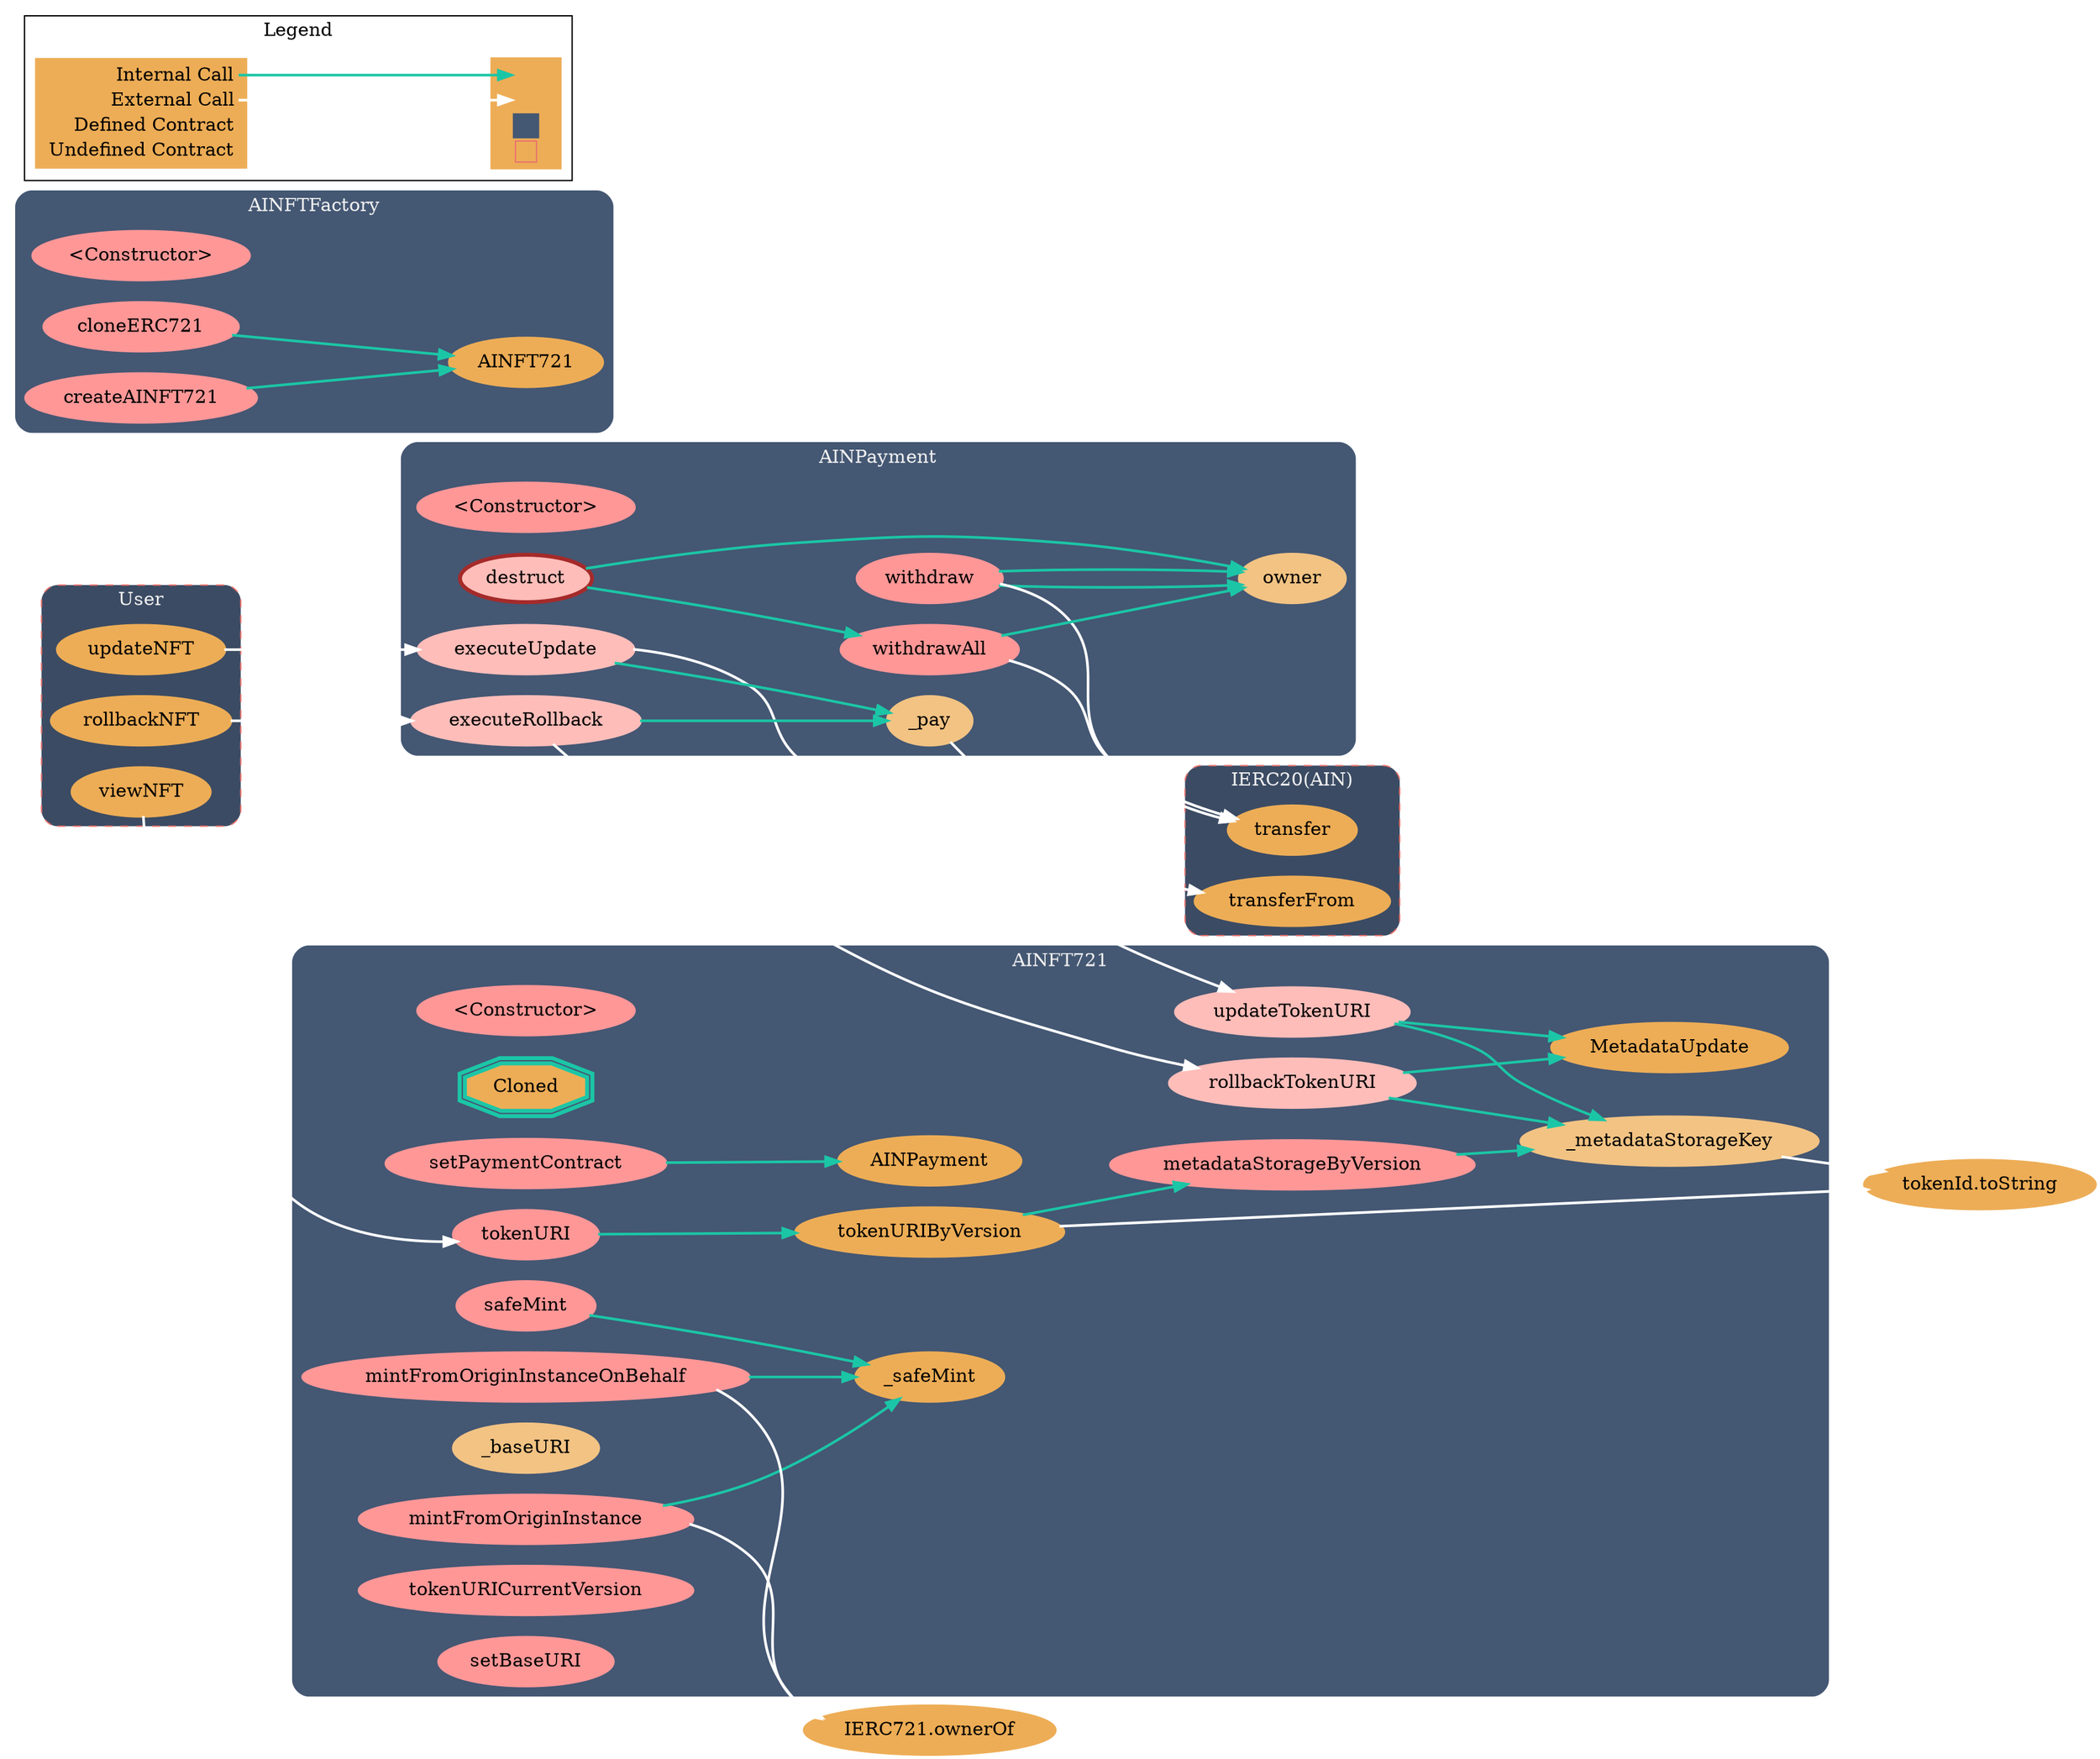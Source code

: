 digraph G {
  graph [ ratio = "auto", page = "100", compound =true, bgcolor = "white" ];
  node [ style = "filled", fillcolor = "#edad56", color = "#edad56", penwidth =3 ];
  edge [ color = "#fcfcfc", penwidth =2, fontname = "helvetica Neue Ultra Light" ];
subgraph "clusterAINFT721" {
  graph [ label = "AINFT721", color = "#445773", fontcolor = "#f0f0f0", style = "rounded", bgcolor = "#445773" ];
  "AINFT721.<Constructor>" [ label = "<Constructor>", color = "#FF9797", fillcolor = "#FF9797" ];
  "AINFT721.Cloned" [ label = "Cloned", color = "#1bc6a6", shape =doubleoctagon ];
  "AINFT721.mintFromOriginInstance" [ label = "mintFromOriginInstance", color = "#FF9797", fillcolor = "#FF9797" ];
  "AINFT721.mintFromOriginInstanceOnBehalf" [ label = "mintFromOriginInstanceOnBehalf", color = "#FF9797", fillcolor = "#FF9797" ];
  "AINFT721.setPaymentContract" [ label = "setPaymentContract", color = "#FF9797", fillcolor = "#FF9797" ];
  "AINFT721.safeMint" [ label = "safeMint", color = "#FF9797", fillcolor = "#FF9797" ];
  "AINFT721._baseURI" [ label = "_baseURI", color = "#f2c383", fillcolor = "#f2c383" ];
  "AINFT721.tokenURI" [ label = "tokenURI", color = "#FF9797", fillcolor = "#FF9797" ];
  "AINFT721._metadataStorageKey" [ label = "_metadataStorageKey", color = "#f2c383", fillcolor = "#f2c383" ];
  "AINFT721.metadataStorageByVersion" [ label = "metadataStorageByVersion", color = "#FF9797", fillcolor = "#FF9797" ];
  "AINFT721.tokenURICurrentVersion" [ label = "tokenURICurrentVersion", color = "#FF9797", fillcolor = "#FF9797" ];
  "AINFT721.tokenURIByVersion" [ label = "tokenURIByVersion" ];
  "AINFT721.setBaseURI" [ label = "setBaseURI", color = "#FF9797", fillcolor = "#FF9797" ];
  "AINFT721.updateTokenURI" [ label = "updateTokenURI", color = "#ffbdb9", fillcolor = "#ffbdb9" ];
  "AINFT721.rollbackTokenURI" [ label = "rollbackTokenURI", color = "#ffbdb9", fillcolor = "#ffbdb9" ];
  "AINFT721._safeMint" [ label = "_safeMint" ];
  "AINFT721.MetadataUpdate" [ label = "MetadataUpdate" ];
  "AINFT721.AINPayment" [ label = "AINPayment" ];

}

subgraph "clusterAINFTFactory" {
  graph [ label = "AINFTFactory", color = "#445773", fontcolor = "#f0f0f0", style = "rounded", bgcolor = "#445773" ];
  "AINFTFactory.<Constructor>" [ label = "<Constructor>", color = "#FF9797", fillcolor = "#FF9797" ];
  "AINFTFactory.cloneERC721" [ label = "cloneERC721", color = "#FF9797", fillcolor = "#FF9797" ];
  "AINFTFactory.createAINFT721" [ label = "createAINFT721", color = "#FF9797", fillcolor = "#FF9797" ];
  "AINFTFactory.address" [ label = "AINFT721" ];
}

subgraph "clusterAINPayment" {
  graph [ label = "AINPayment", color = "#445773", fontcolor = "#f0f0f0", style = "rounded", bgcolor = "#445773" ];
  "AINPayment.<Constructor>" [ label = "<Constructor>", color = "#FF9797", fillcolor = "#FF9797" ];
  "AINPayment._pay" [ label = "_pay", color = "#f2c383", fillcolor = "#f2c383" ];
  "AINPayment.executeUpdate" [ label = "executeUpdate", color = "#ffbdb9", fillcolor = "#ffbdb9" ];
  "AINPayment.executeRollback" [ label = "executeRollback", color = "#ffbdb9", fillcolor = "#ffbdb9" ];
  "AINPayment.withdraw" [ label = "withdraw", color = "#FF9797", fillcolor = "#FF9797" ];
  "AINPayment.withdrawAll" [ label = "withdrawAll", color = "#FF9797", fillcolor = "#FF9797" ];
  "AINPayment.destruct" [ label = "destruct", color = "brown", fillcolor = "#ffbdb9" ];
  "AINPayment.owner" [ label = "owner", color = "#f2c383", fillcolor = "#f2c383" ];
}

subgraph "clusterIERC20" {
  graph [ label = "IERC20(AIN)", color = "#e8726d", fontcolor = "#f0f0f0", style = "rounded,dashed", bgcolor = "#3b4b63" ];
  "IERC20.transferFrom" [ label = "transferFrom" ];
  "IERC20.transfer" [ label = "transfer" ];
}

subgraph "cluster_user" {
  graph [ label = "User", color = "#e8726d", fontcolor = "#f0f0f0", style = "rounded,dashed", bgcolor = "#3b4b63" ];
  "User.updateNFT" [label = "updateNFT"];
  "User.rollbackNFT" [label = "rollbackNFT"];
  "User.viewNFT" [label = "viewNFT"];
}

  "AINFT721.<Constructor>";
  "AINFT721.AINPayment";
  "AINFT721.mintFromOriginInstance";
  "IERC721.ownerOf";
  "AINFT721._safeMint";
  "AINFT721.mintFromOriginInstanceOnBehalf";
  "AINFT721.setPaymentContract";
  "AINFT721.safeMint";
  "AINFT721.tokenURI";
  "AINFT721.tokenURIByVersion";
  "AINFT721._metadataStorageKey";
  "tokenId.toString";
  "AINFT721.metadataStorageByVersion";
  "AINFT721.tokenURICurrentVersion";
  "AINFT721.updateTokenURI";
  "AINFT721.MetadataUpdate";
  "AINFT721.rollbackTokenURI";
  "AINFTFactory.cloneERC721";
  "AINFTFactory.address";
  "AINFTFactory.createAINFT721";
  "AINPayment.<Constructor>";
  "AINPayment._pay";
  "IERC20.transferFrom";
  "AINPayment.executeUpdate";
  "AINPayment.executeRollback";
  "AINPayment.withdraw";
  "AINPayment.owner";
  "IERC20.transfer";
  "AINPayment.withdrawAll";
  "AINPayment.destruct";
  "User.updateNFT";
  "User.rollbackNFT";
  "User.viewNFT";
  "User.updateNFT" -> "AINPayment.executeUpdate" [ color = "white" ];
  "User.rollbackNFT" -> "AINPayment.executeRollback" [ color = "white" ];
  "User.viewNFT" -> "AINFT721.tokenURI" [ color = "white" ];
  "AINFT721.mintFromOriginInstance" -> "IERC721.ownerOf" [ color = "white" ];
  "AINFT721.mintFromOriginInstance" -> "AINFT721._safeMint" [ color = "#1bc6a6" ];
  "AINFT721.mintFromOriginInstanceOnBehalf" -> "IERC721.ownerOf" [ color = "white" ];
  "AINFT721.mintFromOriginInstanceOnBehalf" -> "AINFT721._safeMint" [ color = "#1bc6a6" ];
  "AINFT721.setPaymentContract" -> "AINFT721.AINPayment" [ color = "#1bc6a6" ];
  "AINFT721.safeMint" -> "AINFT721._safeMint" [ color = "#1bc6a6" ];
  "AINFT721.tokenURI" -> "AINFT721.tokenURIByVersion" [ color = "#1bc6a6" ];
  "AINFT721._metadataStorageKey" -> "tokenId.toString" [ color = "white" ];
  "AINFT721.metadataStorageByVersion" -> "AINFT721._metadataStorageKey" [ color = "#1bc6a6" ];
  "AINFT721.tokenURIByVersion" -> "tokenId.toString" [ color = "white" ];
  "AINFT721.tokenURIByVersion" -> "AINFT721.metadataStorageByVersion" [ color = "#1bc6a6" ];
  "AINFT721.updateTokenURI" -> "AINFT721._metadataStorageKey" [ color = "#1bc6a6" ];
  "AINFT721.updateTokenURI" -> "AINFT721.MetadataUpdate" [ color = "#1bc6a6" ];
  "AINFT721.rollbackTokenURI" -> "AINFT721._metadataStorageKey" [ color = "#1bc6a6" ];
  "AINFT721.rollbackTokenURI" -> "AINFT721.MetadataUpdate" [ color = "#1bc6a6" ];
  "AINFTFactory.cloneERC721" -> "AINFTFactory.address" [ color = "#1bc6a6" ];
  "AINFTFactory.createAINFT721" -> "AINFTFactory.address" [ color = "#1bc6a6" ];
  "AINPayment._pay" -> "IERC20.transferFrom" [ color = "white" ];
  "AINPayment.executeUpdate" -> "AINPayment._pay" [ color = "#1bc6a6" ];
  "AINPayment.executeUpdate" -> "AINFT721.updateTokenURI" [ color = "white" ];
  "AINPayment.executeRollback" -> "AINPayment._pay" [ color = "#1bc6a6" ];
  "AINPayment.executeRollback" -> "AINFT721.rollbackTokenURI" [ color = "white" ];
  "AINPayment.withdraw" -> "AINPayment.owner" [ color = "#1bc6a6" ];
  "AINPayment.withdraw" -> "IERC20.transfer" [ color = "white" ];
  "AINPayment.withdraw" -> "AINPayment.owner" [ color = "#1bc6a6" ];
  "AINPayment.withdrawAll" -> "AINPayment.owner" [ color = "#1bc6a6" ];
  "AINPayment.withdrawAll" -> "IERC20.transfer" [ color = "white" ];
  "AINPayment.destruct" -> "AINPayment.owner" [ color = "#1bc6a6" ];
  "AINPayment.destruct" -> "AINPayment.withdrawAll" [ color = "#1bc6a6" ];


rankdir=LR
node [shape=plaintext]
subgraph cluster_01 { 
label = "Legend";
key [label=<<table border="0" cellpadding="2" cellspacing="0" cellborder="0">
  <tr><td align="right" port="i1">Internal Call</td></tr>
  <tr><td align="right" port="i2">External Call</td></tr>
  <tr><td align="right" port="i3">Defined Contract</td></tr>
  <tr><td align="right" port="i4">Undefined Contract</td></tr>
  </table>>]
key2 [label=<<table border="0" cellpadding="2" cellspacing="0" cellborder="0">
  <tr><td port="i1">&nbsp;&nbsp;&nbsp;</td></tr>
  <tr><td port="i2">&nbsp;&nbsp;&nbsp;</td></tr>
  <tr><td port="i3" bgcolor="#445773">&nbsp;&nbsp;&nbsp;</td></tr>
  <tr><td port="i4">
    <table border="1" cellborder="0" cellspacing="0" cellpadding="7" color="#e8726d">
      <tr>
       <td></td>
      </tr>
     </table>
  </td></tr>
  </table>>]
key:i1:e -> key2:i1:w [color="#1bc6a6"]
key:i2:e -> key2:i2:w [color="white"]
}
}
